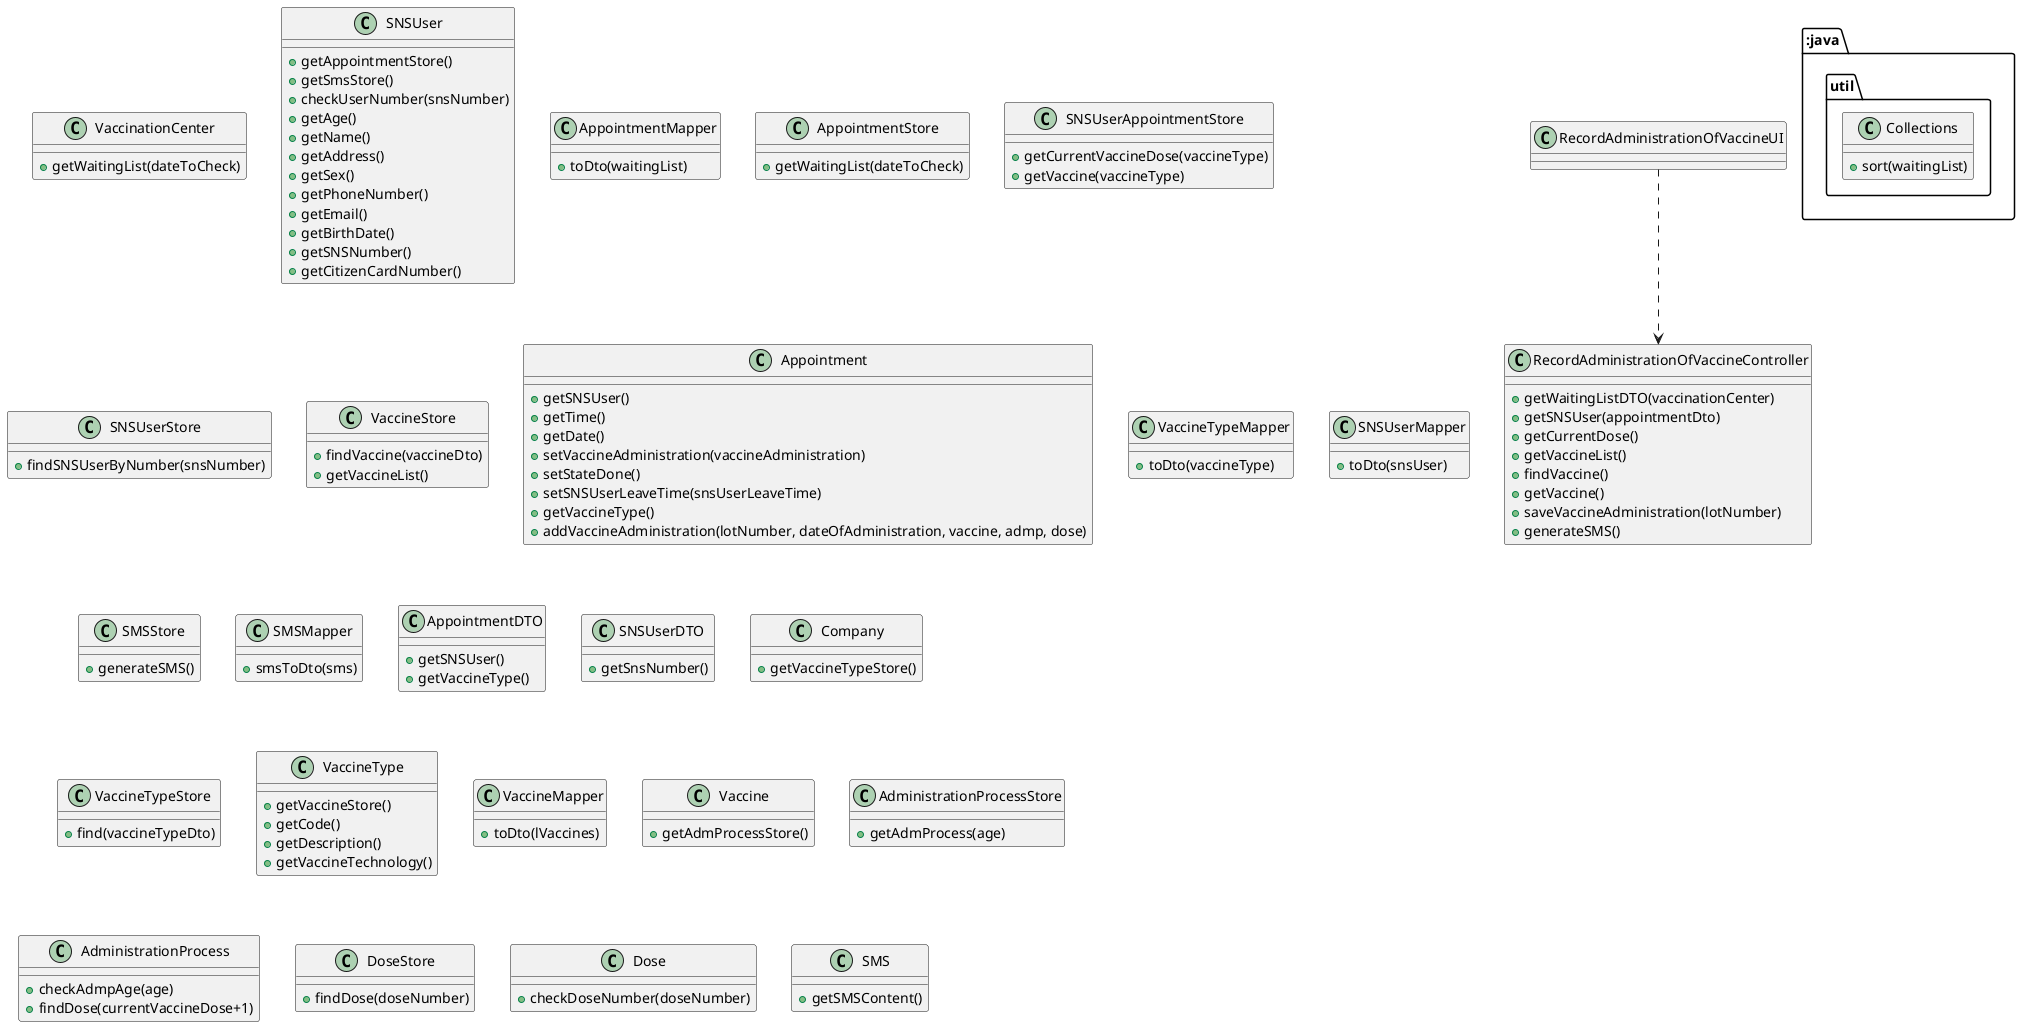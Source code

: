 @startuml

class RecordAdministrationOfVaccineUI {
}

class RecordAdministrationOfVaccineController {
+getWaitingListDTO(vaccinationCenter)
+getSNSUser(appointmentDto)
+getCurrentDose()
+getVaccineList()
+findVaccine()
+getVaccine()
+saveVaccineAdministration(lotNumber)
+generateSMS()
}

class VaccinationCenter {
+getWaitingList(dateToCheck)
}

class SNSUser {
+getAppointmentStore()
+getSmsStore()
+checkUserNumber(snsNumber)
+getAge()
+getName()
+getAddress()
+getSex()
+getPhoneNumber()
+getEmail()
+getBirthDate()
+getSNSNumber()
+getCitizenCardNumber()
}

class AppointmentMapper {
+toDto(waitingList)
}

class AppointmentStore {
+getWaitingList(dateToCheck)
}

class SNSUserAppointmentStore {
+getCurrentVaccineDose(vaccineType)
+getVaccine(vaccineType)
}

class SNSUserStore {
+findSNSUserByNumber(snsNumber)
}

class VaccineStore {
+findVaccine(vaccineDto)
}

class Appointment {
+getSNSUser()
+getTime()
+getDate()
+setVaccineAdministration(vaccineAdministration)
+setStateDone()
+setSNSUserLeaveTime(snsUserLeaveTime)
+getVaccineType()
+addVaccineAdministration(lotNumber, dateOfAdministration, vaccine, admp, dose)
}

class VaccineTypeMapper {
+toDto(vaccineType)
}

class SNSUserMapper {
+toDto(snsUser)
}

class SMSStore {
+generateSMS()
}

class SMSMapper {
+smsToDto(sms)
}

class AppointmentDTO {
+getSNSUser()
+getVaccineType()
}

class SNSUserDTO {
+getSnsNumber()
}

class Company {
+getVaccineTypeStore()
}

class VaccineTypeStore {
+find(vaccineTypeDto)
}

class VaccineType {
+getVaccineStore()
+getCode()
+getDescription()
+getVaccineTechnology()
}

class VaccineStore {
+getVaccineList()
}

class VaccineMapper {
+toDto(lVaccines)
}

class Vaccine {
+getAdmProcessStore()
}

class AdministrationProcessStore{
+getAdmProcess(age)
}

class AdministrationProcess {
+checkAdmpAge(age)
+findDose(currentVaccineDose+1)
}

class DoseStore{
+findDose(doseNumber)
}

class Dose {
+checkDoseNumber(doseNumber)
}

class :java.util.Collections {
+sort(waitingList)
}

class SMS {
+getSMSContent()
}

RecordAdministrationOfVaccineUI ..> RecordAdministrationOfVaccineController

@enduml